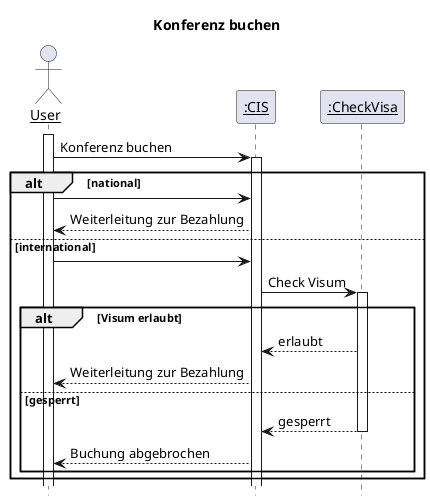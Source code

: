 @startuml
title Konferenz buchen
skinparam sequenceParticipant underline
hide footbox
actor "User" as U
participant ":CIS" as C
participant ":CheckVisa" as V

activate U

U -> C: Konferenz buchen
activate C

alt national
U -> C
C --> U: Weiterleitung zur Bezahlung
else international

U -> C
C -> V : Check Visum
activate V

alt Visum erlaubt
V-->C : erlaubt
C --> U: Weiterleitung zur Bezahlung

else gesperrt
V--> C : gesperrt
deactivate V
C --> U: Buchung abgebrochen

end
end
@enduml
